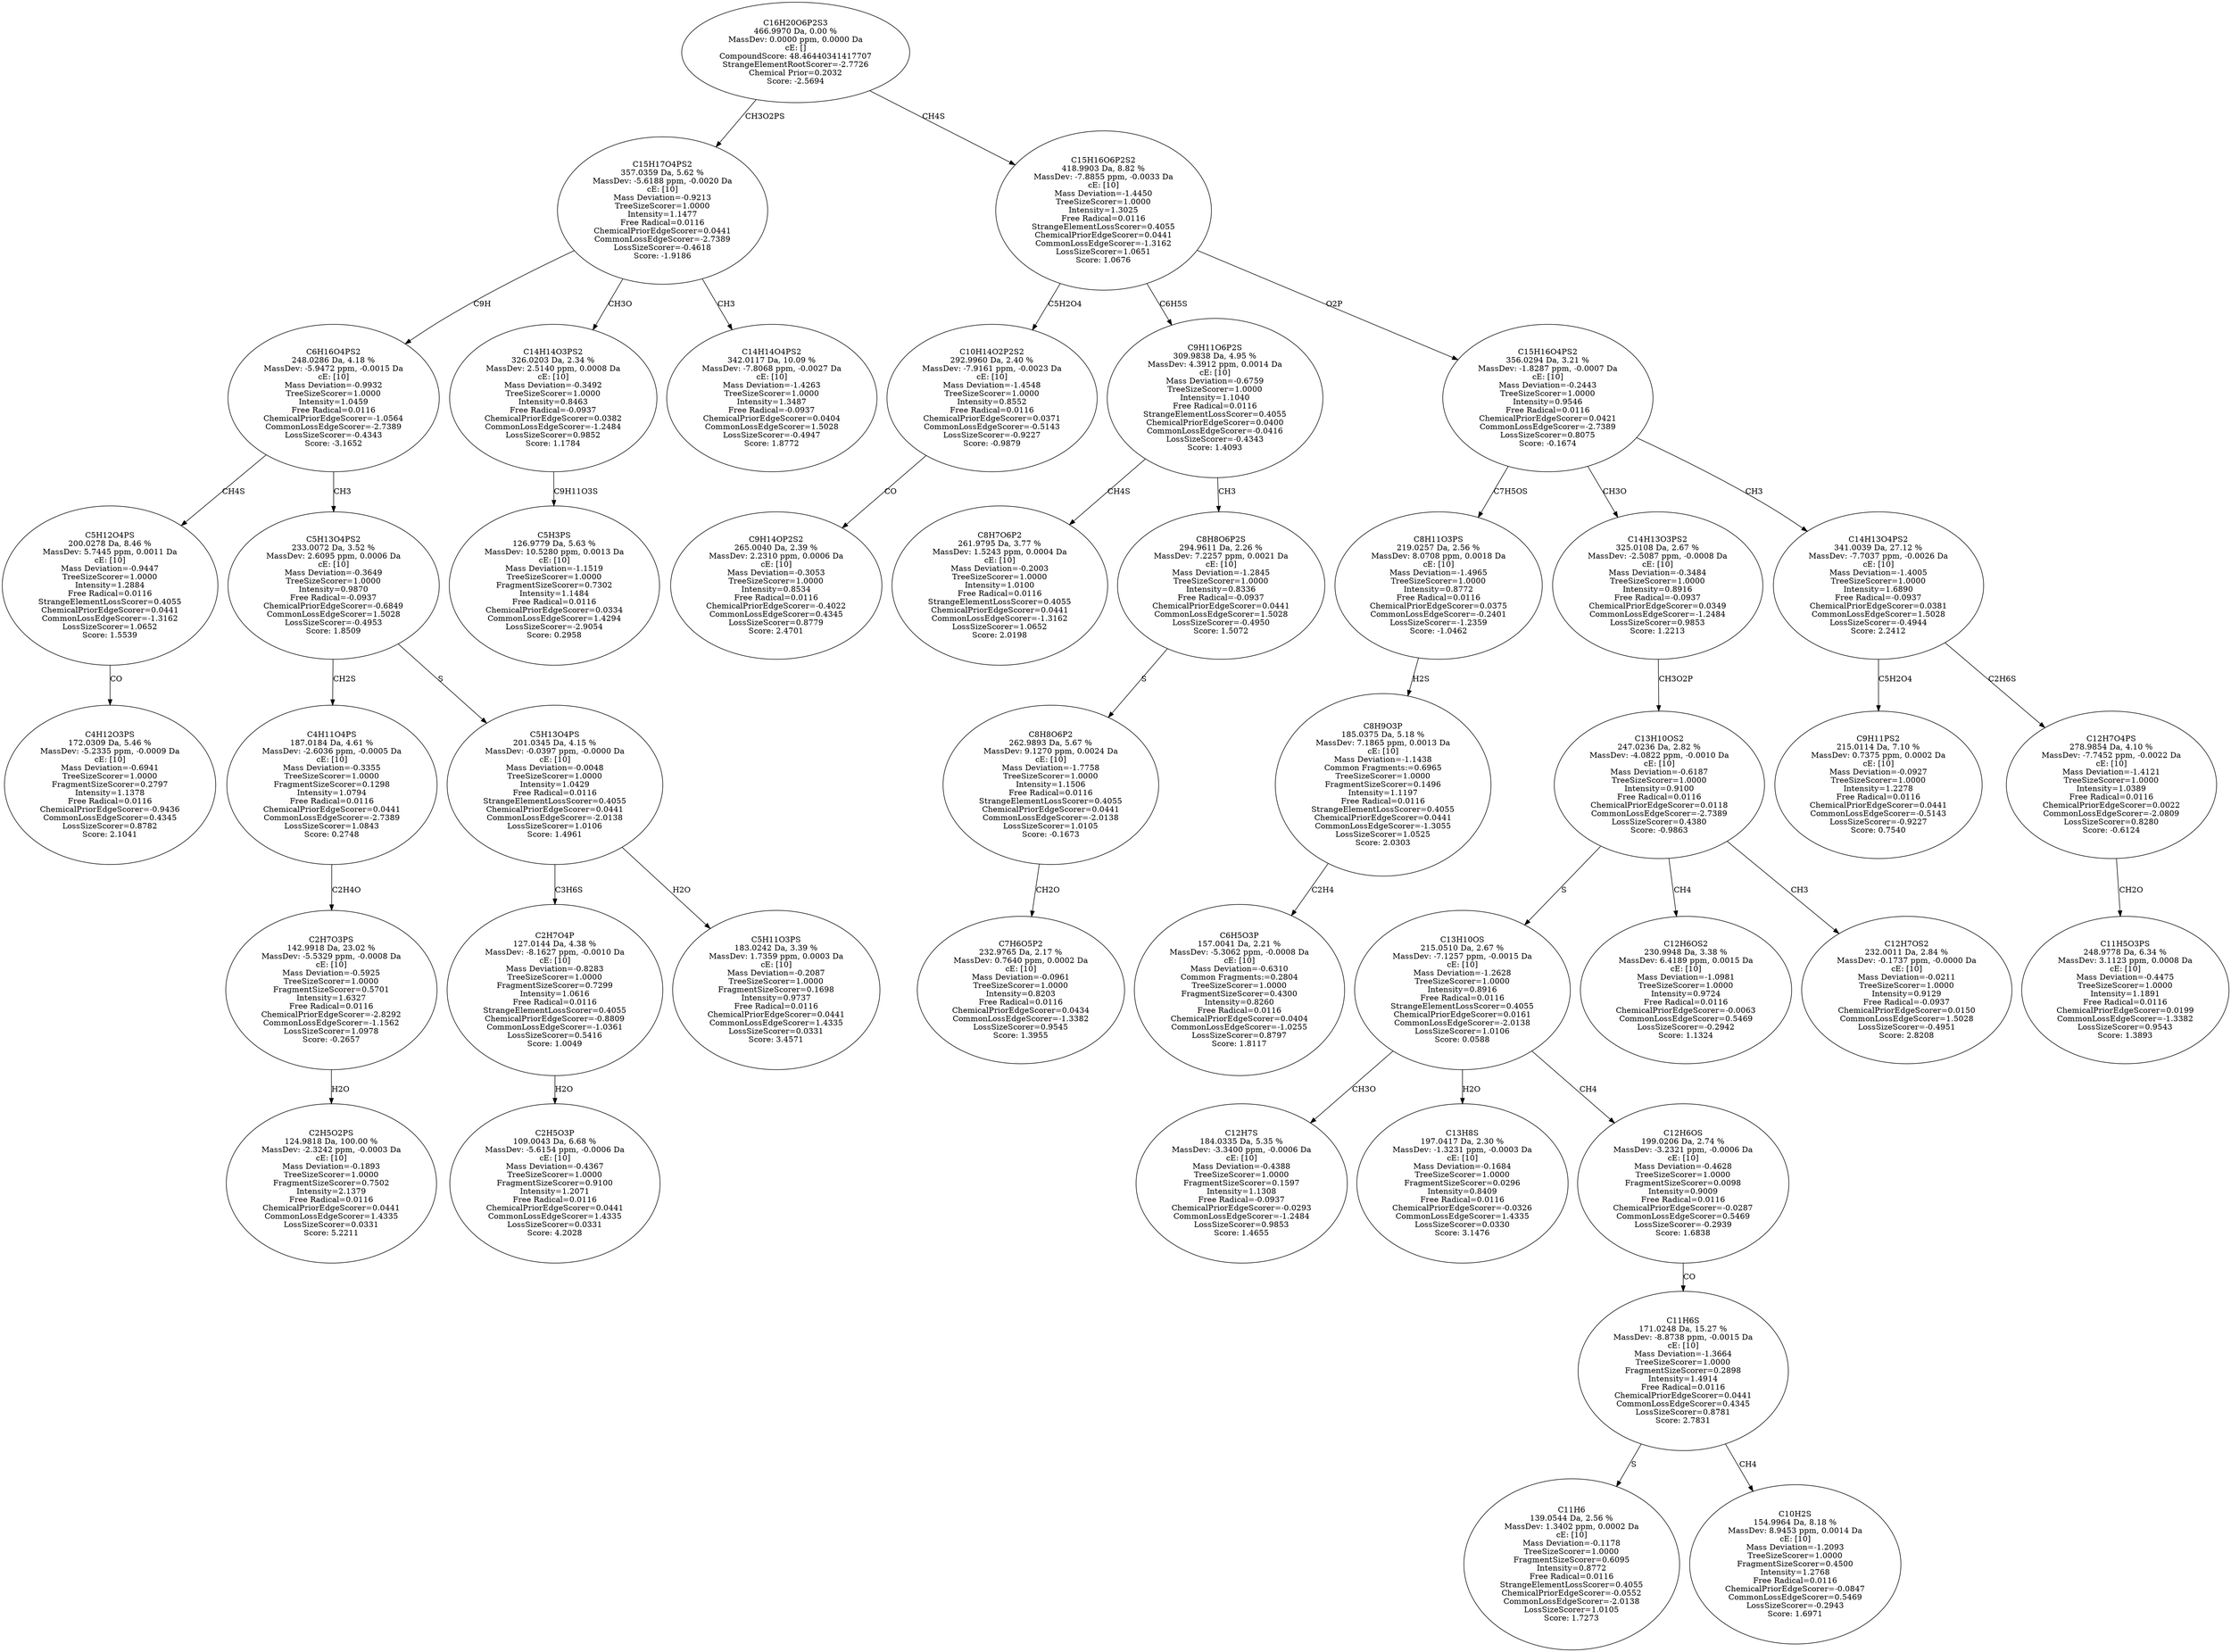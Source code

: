 strict digraph {
v1 [label="C4H12O3PS\n172.0309 Da, 5.46 %\nMassDev: -5.2335 ppm, -0.0009 Da\ncE: [10]\nMass Deviation=-0.6941\nTreeSizeScorer=1.0000\nFragmentSizeScorer=0.2797\nIntensity=1.1378\nFree Radical=0.0116\nChemicalPriorEdgeScorer=-0.9436\nCommonLossEdgeScorer=0.4345\nLossSizeScorer=0.8782\nScore: 2.1041"];
v2 [label="C5H12O4PS\n200.0278 Da, 8.46 %\nMassDev: 5.7445 ppm, 0.0011 Da\ncE: [10]\nMass Deviation=-0.9447\nTreeSizeScorer=1.0000\nIntensity=1.2884\nFree Radical=0.0116\nStrangeElementLossScorer=0.4055\nChemicalPriorEdgeScorer=0.0441\nCommonLossEdgeScorer=-1.3162\nLossSizeScorer=1.0652\nScore: 1.5539"];
v3 [label="C2H5O2PS\n124.9818 Da, 100.00 %\nMassDev: -2.3242 ppm, -0.0003 Da\ncE: [10]\nMass Deviation=-0.1893\nTreeSizeScorer=1.0000\nFragmentSizeScorer=0.7502\nIntensity=2.1379\nFree Radical=0.0116\nChemicalPriorEdgeScorer=0.0441\nCommonLossEdgeScorer=1.4335\nLossSizeScorer=0.0331\nScore: 5.2211"];
v4 [label="C2H7O3PS\n142.9918 Da, 23.02 %\nMassDev: -5.5329 ppm, -0.0008 Da\ncE: [10]\nMass Deviation=-0.5925\nTreeSizeScorer=1.0000\nFragmentSizeScorer=0.5701\nIntensity=1.6327\nFree Radical=0.0116\nChemicalPriorEdgeScorer=-2.8292\nCommonLossEdgeScorer=-1.1562\nLossSizeScorer=1.0978\nScore: -0.2657"];
v5 [label="C4H11O4PS\n187.0184 Da, 4.61 %\nMassDev: -2.6036 ppm, -0.0005 Da\ncE: [10]\nMass Deviation=-0.3355\nTreeSizeScorer=1.0000\nFragmentSizeScorer=0.1298\nIntensity=1.0794\nFree Radical=0.0116\nChemicalPriorEdgeScorer=0.0441\nCommonLossEdgeScorer=-2.7389\nLossSizeScorer=1.0843\nScore: 0.2748"];
v6 [label="C2H5O3P\n109.0043 Da, 6.68 %\nMassDev: -5.6154 ppm, -0.0006 Da\ncE: [10]\nMass Deviation=-0.4367\nTreeSizeScorer=1.0000\nFragmentSizeScorer=0.9100\nIntensity=1.2071\nFree Radical=0.0116\nChemicalPriorEdgeScorer=0.0441\nCommonLossEdgeScorer=1.4335\nLossSizeScorer=0.0331\nScore: 4.2028"];
v7 [label="C2H7O4P\n127.0144 Da, 4.38 %\nMassDev: -8.1627 ppm, -0.0010 Da\ncE: [10]\nMass Deviation=-0.8283\nTreeSizeScorer=1.0000\nFragmentSizeScorer=0.7299\nIntensity=1.0616\nFree Radical=0.0116\nStrangeElementLossScorer=0.4055\nChemicalPriorEdgeScorer=-0.8809\nCommonLossEdgeScorer=-1.0361\nLossSizeScorer=0.5416\nScore: 1.0049"];
v8 [label="C5H11O3PS\n183.0242 Da, 3.39 %\nMassDev: 1.7359 ppm, 0.0003 Da\ncE: [10]\nMass Deviation=-0.2087\nTreeSizeScorer=1.0000\nFragmentSizeScorer=0.1698\nIntensity=0.9737\nFree Radical=0.0116\nChemicalPriorEdgeScorer=0.0441\nCommonLossEdgeScorer=1.4335\nLossSizeScorer=0.0331\nScore: 3.4571"];
v9 [label="C5H13O4PS\n201.0345 Da, 4.15 %\nMassDev: -0.0397 ppm, -0.0000 Da\ncE: [10]\nMass Deviation=-0.0048\nTreeSizeScorer=1.0000\nIntensity=1.0429\nFree Radical=0.0116\nStrangeElementLossScorer=0.4055\nChemicalPriorEdgeScorer=0.0441\nCommonLossEdgeScorer=-2.0138\nLossSizeScorer=1.0106\nScore: 1.4961"];
v10 [label="C5H13O4PS2\n233.0072 Da, 3.52 %\nMassDev: 2.6095 ppm, 0.0006 Da\ncE: [10]\nMass Deviation=-0.3649\nTreeSizeScorer=1.0000\nIntensity=0.9870\nFree Radical=-0.0937\nChemicalPriorEdgeScorer=-0.6849\nCommonLossEdgeScorer=1.5028\nLossSizeScorer=-0.4953\nScore: 1.8509"];
v11 [label="C6H16O4PS2\n248.0286 Da, 4.18 %\nMassDev: -5.9472 ppm, -0.0015 Da\ncE: [10]\nMass Deviation=-0.9932\nTreeSizeScorer=1.0000\nIntensity=1.0459\nFree Radical=0.0116\nChemicalPriorEdgeScorer=-1.0564\nCommonLossEdgeScorer=-2.7389\nLossSizeScorer=-0.4343\nScore: -3.1652"];
v12 [label="C5H3PS\n126.9779 Da, 5.63 %\nMassDev: 10.5280 ppm, 0.0013 Da\ncE: [10]\nMass Deviation=-1.1519\nTreeSizeScorer=1.0000\nFragmentSizeScorer=0.7302\nIntensity=1.1484\nFree Radical=0.0116\nChemicalPriorEdgeScorer=0.0334\nCommonLossEdgeScorer=1.4294\nLossSizeScorer=-2.9054\nScore: 0.2958"];
v13 [label="C14H14O3PS2\n326.0203 Da, 2.34 %\nMassDev: 2.5140 ppm, 0.0008 Da\ncE: [10]\nMass Deviation=-0.3492\nTreeSizeScorer=1.0000\nIntensity=0.8463\nFree Radical=-0.0937\nChemicalPriorEdgeScorer=0.0382\nCommonLossEdgeScorer=-1.2484\nLossSizeScorer=0.9852\nScore: 1.1784"];
v14 [label="C14H14O4PS2\n342.0117 Da, 10.09 %\nMassDev: -7.8068 ppm, -0.0027 Da\ncE: [10]\nMass Deviation=-1.4263\nTreeSizeScorer=1.0000\nIntensity=1.3487\nFree Radical=-0.0937\nChemicalPriorEdgeScorer=0.0404\nCommonLossEdgeScorer=1.5028\nLossSizeScorer=-0.4947\nScore: 1.8772"];
v15 [label="C15H17O4PS2\n357.0359 Da, 5.62 %\nMassDev: -5.6188 ppm, -0.0020 Da\ncE: [10]\nMass Deviation=-0.9213\nTreeSizeScorer=1.0000\nIntensity=1.1477\nFree Radical=0.0116\nChemicalPriorEdgeScorer=0.0441\nCommonLossEdgeScorer=-2.7389\nLossSizeScorer=-0.4618\nScore: -1.9186"];
v16 [label="C9H14OP2S2\n265.0040 Da, 2.39 %\nMassDev: 2.2310 ppm, 0.0006 Da\ncE: [10]\nMass Deviation=-0.3053\nTreeSizeScorer=1.0000\nIntensity=0.8534\nFree Radical=0.0116\nChemicalPriorEdgeScorer=-0.4022\nCommonLossEdgeScorer=0.4345\nLossSizeScorer=0.8779\nScore: 2.4701"];
v17 [label="C10H14O2P2S2\n292.9960 Da, 2.40 %\nMassDev: -7.9161 ppm, -0.0023 Da\ncE: [10]\nMass Deviation=-1.4548\nTreeSizeScorer=1.0000\nIntensity=0.8552\nFree Radical=0.0116\nChemicalPriorEdgeScorer=0.0371\nCommonLossEdgeScorer=-0.5143\nLossSizeScorer=-0.9227\nScore: -0.9879"];
v18 [label="C8H7O6P2\n261.9795 Da, 3.77 %\nMassDev: 1.5243 ppm, 0.0004 Da\ncE: [10]\nMass Deviation=-0.2003\nTreeSizeScorer=1.0000\nIntensity=1.0100\nFree Radical=0.0116\nStrangeElementLossScorer=0.4055\nChemicalPriorEdgeScorer=0.0441\nCommonLossEdgeScorer=-1.3162\nLossSizeScorer=1.0652\nScore: 2.0198"];
v19 [label="C7H6O5P2\n232.9765 Da, 2.17 %\nMassDev: 0.7640 ppm, 0.0002 Da\ncE: [10]\nMass Deviation=-0.0961\nTreeSizeScorer=1.0000\nIntensity=0.8203\nFree Radical=0.0116\nChemicalPriorEdgeScorer=0.0434\nCommonLossEdgeScorer=-1.3382\nLossSizeScorer=0.9545\nScore: 1.3955"];
v20 [label="C8H8O6P2\n262.9893 Da, 5.67 %\nMassDev: 9.1270 ppm, 0.0024 Da\ncE: [10]\nMass Deviation=-1.7758\nTreeSizeScorer=1.0000\nIntensity=1.1506\nFree Radical=0.0116\nStrangeElementLossScorer=0.4055\nChemicalPriorEdgeScorer=0.0441\nCommonLossEdgeScorer=-2.0138\nLossSizeScorer=1.0105\nScore: -0.1673"];
v21 [label="C8H8O6P2S\n294.9611 Da, 2.26 %\nMassDev: 7.2257 ppm, 0.0021 Da\ncE: [10]\nMass Deviation=-1.2845\nTreeSizeScorer=1.0000\nIntensity=0.8336\nFree Radical=-0.0937\nChemicalPriorEdgeScorer=0.0441\nCommonLossEdgeScorer=1.5028\nLossSizeScorer=-0.4950\nScore: 1.5072"];
v22 [label="C9H11O6P2S\n309.9838 Da, 4.95 %\nMassDev: 4.3912 ppm, 0.0014 Da\ncE: [10]\nMass Deviation=-0.6759\nTreeSizeScorer=1.0000\nIntensity=1.1040\nFree Radical=0.0116\nStrangeElementLossScorer=0.4055\nChemicalPriorEdgeScorer=0.0400\nCommonLossEdgeScorer=-0.0416\nLossSizeScorer=-0.4343\nScore: 1.4093"];
v23 [label="C6H5O3P\n157.0041 Da, 2.21 %\nMassDev: -5.3062 ppm, -0.0008 Da\ncE: [10]\nMass Deviation=-0.6310\nCommon Fragments:=0.2804\nTreeSizeScorer=1.0000\nFragmentSizeScorer=0.4300\nIntensity=0.8260\nFree Radical=0.0116\nChemicalPriorEdgeScorer=0.0404\nCommonLossEdgeScorer=-1.0255\nLossSizeScorer=0.8797\nScore: 1.8117"];
v24 [label="C8H9O3P\n185.0375 Da, 5.18 %\nMassDev: 7.1865 ppm, 0.0013 Da\ncE: [10]\nMass Deviation=-1.1438\nCommon Fragments:=0.6965\nTreeSizeScorer=1.0000\nFragmentSizeScorer=0.1496\nIntensity=1.1197\nFree Radical=0.0116\nStrangeElementLossScorer=0.4055\nChemicalPriorEdgeScorer=0.0441\nCommonLossEdgeScorer=-1.3055\nLossSizeScorer=1.0525\nScore: 2.0303"];
v25 [label="C8H11O3PS\n219.0257 Da, 2.56 %\nMassDev: 8.0708 ppm, 0.0018 Da\ncE: [10]\nMass Deviation=-1.4965\nTreeSizeScorer=1.0000\nIntensity=0.8772\nFree Radical=0.0116\nChemicalPriorEdgeScorer=0.0375\nCommonLossEdgeScorer=-0.2401\nLossSizeScorer=-1.2359\nScore: -1.0462"];
v26 [label="C12H7S\n184.0335 Da, 5.35 %\nMassDev: -3.3400 ppm, -0.0006 Da\ncE: [10]\nMass Deviation=-0.4388\nTreeSizeScorer=1.0000\nFragmentSizeScorer=0.1597\nIntensity=1.1308\nFree Radical=-0.0937\nChemicalPriorEdgeScorer=-0.0293\nCommonLossEdgeScorer=-1.2484\nLossSizeScorer=0.9853\nScore: 1.4655"];
v27 [label="C13H8S\n197.0417 Da, 2.30 %\nMassDev: -1.3231 ppm, -0.0003 Da\ncE: [10]\nMass Deviation=-0.1684\nTreeSizeScorer=1.0000\nFragmentSizeScorer=0.0296\nIntensity=0.8409\nFree Radical=0.0116\nChemicalPriorEdgeScorer=-0.0326\nCommonLossEdgeScorer=1.4335\nLossSizeScorer=0.0330\nScore: 3.1476"];
v28 [label="C11H6\n139.0544 Da, 2.56 %\nMassDev: 1.3402 ppm, 0.0002 Da\ncE: [10]\nMass Deviation=-0.1178\nTreeSizeScorer=1.0000\nFragmentSizeScorer=0.6095\nIntensity=0.8772\nFree Radical=0.0116\nStrangeElementLossScorer=0.4055\nChemicalPriorEdgeScorer=-0.0552\nCommonLossEdgeScorer=-2.0138\nLossSizeScorer=1.0105\nScore: 1.7273"];
v29 [label="C10H2S\n154.9964 Da, 8.18 %\nMassDev: 8.9453 ppm, 0.0014 Da\ncE: [10]\nMass Deviation=-1.2093\nTreeSizeScorer=1.0000\nFragmentSizeScorer=0.4500\nIntensity=1.2768\nFree Radical=0.0116\nChemicalPriorEdgeScorer=-0.0847\nCommonLossEdgeScorer=0.5469\nLossSizeScorer=-0.2943\nScore: 1.6971"];
v30 [label="C11H6S\n171.0248 Da, 15.27 %\nMassDev: -8.8738 ppm, -0.0015 Da\ncE: [10]\nMass Deviation=-1.3664\nTreeSizeScorer=1.0000\nFragmentSizeScorer=0.2898\nIntensity=1.4914\nFree Radical=0.0116\nChemicalPriorEdgeScorer=0.0441\nCommonLossEdgeScorer=0.4345\nLossSizeScorer=0.8781\nScore: 2.7831"];
v31 [label="C12H6OS\n199.0206 Da, 2.74 %\nMassDev: -3.2321 ppm, -0.0006 Da\ncE: [10]\nMass Deviation=-0.4628\nTreeSizeScorer=1.0000\nFragmentSizeScorer=0.0098\nIntensity=0.9009\nFree Radical=0.0116\nChemicalPriorEdgeScorer=-0.0287\nCommonLossEdgeScorer=0.5469\nLossSizeScorer=-0.2939\nScore: 1.6838"];
v32 [label="C13H10OS\n215.0510 Da, 2.67 %\nMassDev: -7.1257 ppm, -0.0015 Da\ncE: [10]\nMass Deviation=-1.2628\nTreeSizeScorer=1.0000\nIntensity=0.8916\nFree Radical=0.0116\nStrangeElementLossScorer=0.4055\nChemicalPriorEdgeScorer=0.0161\nCommonLossEdgeScorer=-2.0138\nLossSizeScorer=1.0106\nScore: 0.0588"];
v33 [label="C12H6OS2\n230.9948 Da, 3.38 %\nMassDev: 6.4189 ppm, 0.0015 Da\ncE: [10]\nMass Deviation=-1.0981\nTreeSizeScorer=1.0000\nIntensity=0.9724\nFree Radical=0.0116\nChemicalPriorEdgeScorer=-0.0063\nCommonLossEdgeScorer=0.5469\nLossSizeScorer=-0.2942\nScore: 1.1324"];
v34 [label="C12H7OS2\n232.0011 Da, 2.84 %\nMassDev: -0.1737 ppm, -0.0000 Da\ncE: [10]\nMass Deviation=-0.0211\nTreeSizeScorer=1.0000\nIntensity=0.9129\nFree Radical=-0.0937\nChemicalPriorEdgeScorer=0.0150\nCommonLossEdgeScorer=1.5028\nLossSizeScorer=-0.4951\nScore: 2.8208"];
v35 [label="C13H10OS2\n247.0236 Da, 2.82 %\nMassDev: -4.0822 ppm, -0.0010 Da\ncE: [10]\nMass Deviation=-0.6187\nTreeSizeScorer=1.0000\nIntensity=0.9100\nFree Radical=0.0116\nChemicalPriorEdgeScorer=0.0118\nCommonLossEdgeScorer=-2.7389\nLossSizeScorer=0.4380\nScore: -0.9863"];
v36 [label="C14H13O3PS2\n325.0108 Da, 2.67 %\nMassDev: -2.5087 ppm, -0.0008 Da\ncE: [10]\nMass Deviation=-0.3484\nTreeSizeScorer=1.0000\nIntensity=0.8916\nFree Radical=-0.0937\nChemicalPriorEdgeScorer=0.0349\nCommonLossEdgeScorer=-1.2484\nLossSizeScorer=0.9853\nScore: 1.2213"];
v37 [label="C9H11PS2\n215.0114 Da, 7.10 %\nMassDev: 0.7375 ppm, 0.0002 Da\ncE: [10]\nMass Deviation=-0.0927\nTreeSizeScorer=1.0000\nIntensity=1.2278\nFree Radical=0.0116\nChemicalPriorEdgeScorer=0.0441\nCommonLossEdgeScorer=-0.5143\nLossSizeScorer=-0.9227\nScore: 0.7540"];
v38 [label="C11H5O3PS\n248.9778 Da, 6.34 %\nMassDev: 3.1123 ppm, 0.0008 Da\ncE: [10]\nMass Deviation=-0.4475\nTreeSizeScorer=1.0000\nIntensity=1.1891\nFree Radical=0.0116\nChemicalPriorEdgeScorer=0.0199\nCommonLossEdgeScorer=-1.3382\nLossSizeScorer=0.9543\nScore: 1.3893"];
v39 [label="C12H7O4PS\n278.9854 Da, 4.10 %\nMassDev: -7.7452 ppm, -0.0022 Da\ncE: [10]\nMass Deviation=-1.4121\nTreeSizeScorer=1.0000\nIntensity=1.0389\nFree Radical=0.0116\nChemicalPriorEdgeScorer=0.0022\nCommonLossEdgeScorer=-2.0809\nLossSizeScorer=0.8280\nScore: -0.6124"];
v40 [label="C14H13O4PS2\n341.0039 Da, 27.12 %\nMassDev: -7.7037 ppm, -0.0026 Da\ncE: [10]\nMass Deviation=-1.4005\nTreeSizeScorer=1.0000\nIntensity=1.6890\nFree Radical=-0.0937\nChemicalPriorEdgeScorer=0.0381\nCommonLossEdgeScorer=1.5028\nLossSizeScorer=-0.4944\nScore: 2.2412"];
v41 [label="C15H16O4PS2\n356.0294 Da, 3.21 %\nMassDev: -1.8287 ppm, -0.0007 Da\ncE: [10]\nMass Deviation=-0.2443\nTreeSizeScorer=1.0000\nIntensity=0.9546\nFree Radical=0.0116\nChemicalPriorEdgeScorer=0.0421\nCommonLossEdgeScorer=-2.7389\nLossSizeScorer=0.8075\nScore: -0.1674"];
v42 [label="C15H16O6P2S2\n418.9903 Da, 8.82 %\nMassDev: -7.8855 ppm, -0.0033 Da\ncE: [10]\nMass Deviation=-1.4450\nTreeSizeScorer=1.0000\nIntensity=1.3025\nFree Radical=0.0116\nStrangeElementLossScorer=0.4055\nChemicalPriorEdgeScorer=0.0441\nCommonLossEdgeScorer=-1.3162\nLossSizeScorer=1.0651\nScore: 1.0676"];
v43 [label="C16H20O6P2S3\n466.9970 Da, 0.00 %\nMassDev: 0.0000 ppm, 0.0000 Da\ncE: []\nCompoundScore: 48.46440341417707\nStrangeElementRootScorer=-2.7726\nChemical Prior=0.2032\nScore: -2.5694"];
v2 -> v1 [label="CO"];
v11 -> v2 [label="CH4S"];
v4 -> v3 [label="H2O"];
v5 -> v4 [label="C2H4O"];
v10 -> v5 [label="CH2S"];
v7 -> v6 [label="H2O"];
v9 -> v7 [label="C3H6S"];
v9 -> v8 [label="H2O"];
v10 -> v9 [label="S"];
v11 -> v10 [label="CH3"];
v15 -> v11 [label="C9H"];
v13 -> v12 [label="C9H11O3S"];
v15 -> v13 [label="CH3O"];
v15 -> v14 [label="CH3"];
v43 -> v15 [label="CH3O2PS"];
v17 -> v16 [label="CO"];
v42 -> v17 [label="C5H2O4"];
v22 -> v18 [label="CH4S"];
v20 -> v19 [label="CH2O"];
v21 -> v20 [label="S"];
v22 -> v21 [label="CH3"];
v42 -> v22 [label="C6H5S"];
v24 -> v23 [label="C2H4"];
v25 -> v24 [label="H2S"];
v41 -> v25 [label="C7H5OS"];
v32 -> v26 [label="CH3O"];
v32 -> v27 [label="H2O"];
v30 -> v28 [label="S"];
v30 -> v29 [label="CH4"];
v31 -> v30 [label="CO"];
v32 -> v31 [label="CH4"];
v35 -> v32 [label="S"];
v35 -> v33 [label="CH4"];
v35 -> v34 [label="CH3"];
v36 -> v35 [label="CH3O2P"];
v41 -> v36 [label="CH3O"];
v40 -> v37 [label="C5H2O4"];
v39 -> v38 [label="CH2O"];
v40 -> v39 [label="C2H6S"];
v41 -> v40 [label="CH3"];
v42 -> v41 [label="O2P"];
v43 -> v42 [label="CH4S"];
}